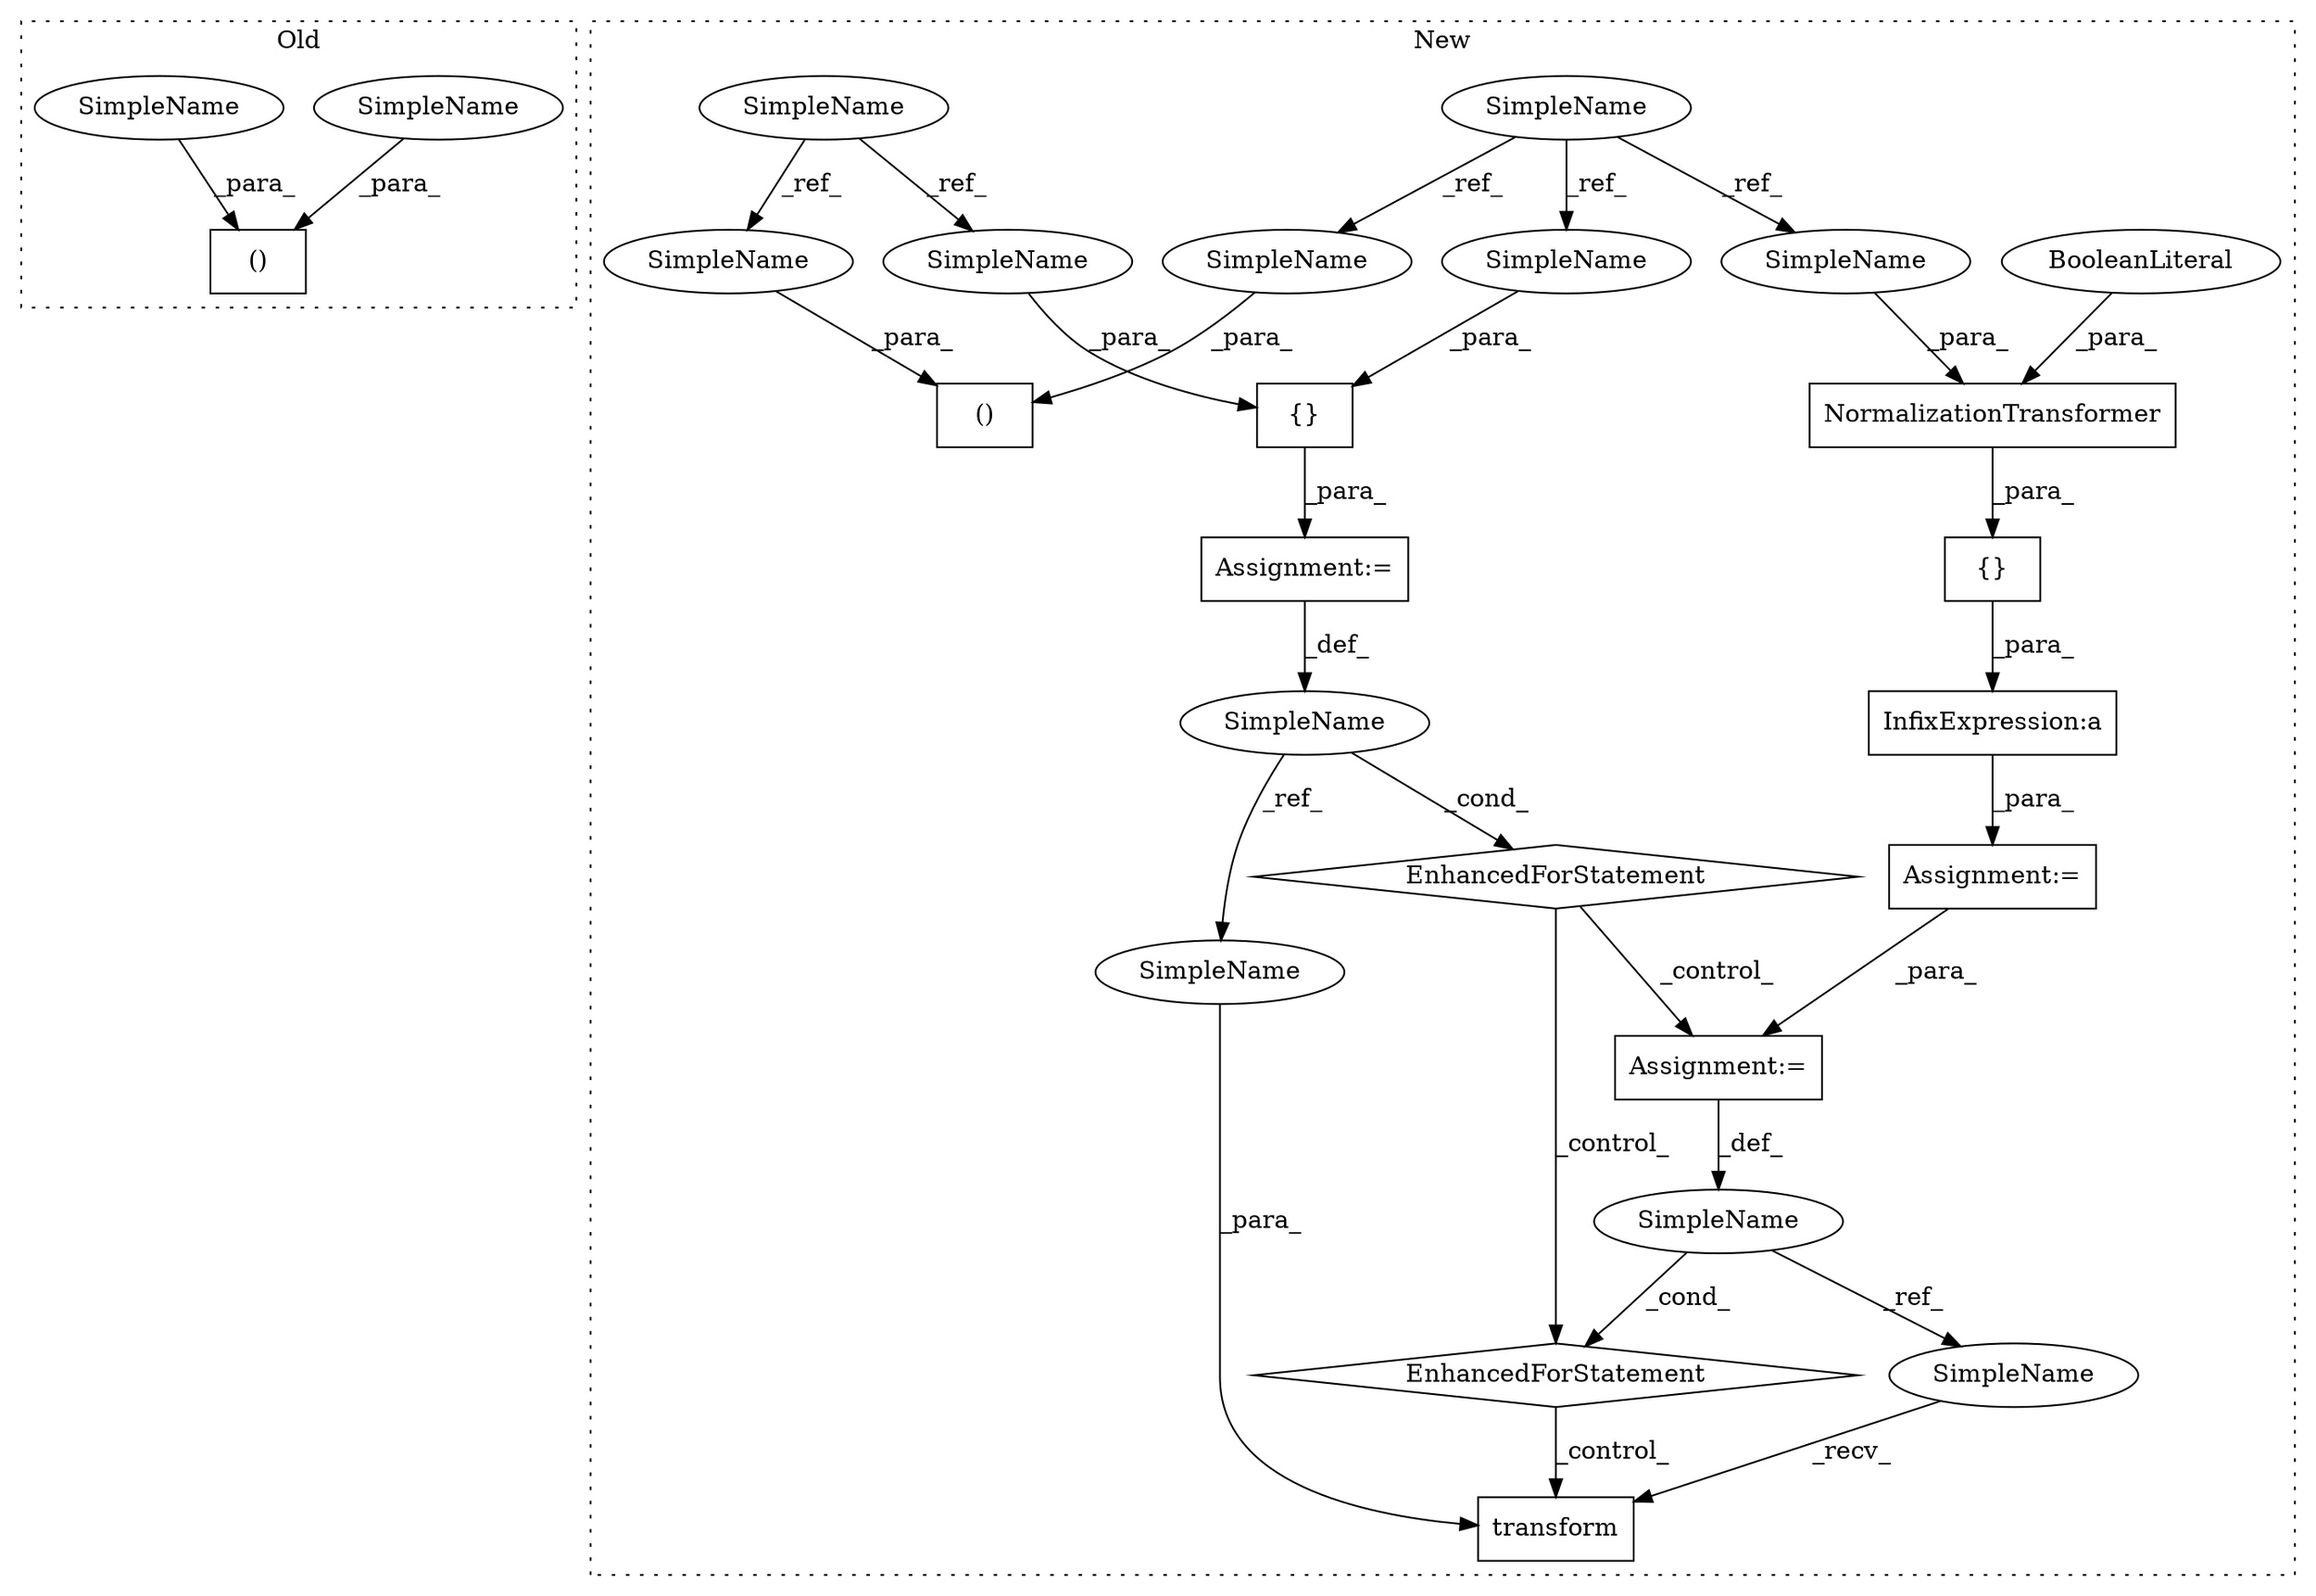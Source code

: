 digraph G {
subgraph cluster0 {
1 [label="()" a="106" s="6788" l="77" shape="box"];
25 [label="SimpleName" a="42" s="6788" l="13" shape="ellipse"];
26 [label="SimpleName" a="42" s="6814" l="12" shape="ellipse"];
label = "Old";
style="dotted";
}
subgraph cluster1 {
2 [label="NormalizationTransformer" a="32" s="8056,8099" l="25,1" shape="box"];
3 [label="InfixExpression:a" a="27" s="8139" l="3" shape="box"];
4 [label="{}" a="4" s="8055,8100" l="1,1" shape="box"];
5 [label="BooleanLiteral" a="9" s="8081" l="4" shape="ellipse"];
6 [label="Assignment:=" a="7" s="8119" l="1" shape="box"];
7 [label="SimpleName" a="42" s="7236" l="13" shape="ellipse"];
8 [label="()" a="106" s="7869" l="38" shape="box"];
9 [label="SimpleName" a="42" s="6511" l="12" shape="ellipse"];
10 [label="{}" a="4" s="8244,8271" l="1,1" shape="box"];
11 [label="transform" a="32" s="8436,8453" l="10,1" shape="box"];
12 [label="EnhancedForStatement" a="70" s="8168,8272" l="53,2" shape="diamond"];
13 [label="SimpleName" a="42" s="8386" l="11" shape="ellipse"];
14 [label="EnhancedForStatement" a="70" s="8282,8412" l="57,2" shape="diamond"];
15 [label="SimpleName" a="42" s="8225" l="7" shape="ellipse"];
16 [label="Assignment:=" a="7" s="8282,8412" l="57,2" shape="box"];
17 [label="Assignment:=" a="7" s="8168,8272" l="53,2" shape="box"];
18 [label="SimpleName" a="42" s="8424" l="11" shape="ellipse"];
19 [label="SimpleName" a="42" s="7869" l="13" shape="ellipse"];
20 [label="SimpleName" a="42" s="8086" l="13" shape="ellipse"];
21 [label="SimpleName" a="42" s="8245" l="13" shape="ellipse"];
22 [label="SimpleName" a="42" s="8446" l="7" shape="ellipse"];
23 [label="SimpleName" a="42" s="8259" l="12" shape="ellipse"];
24 [label="SimpleName" a="42" s="7895" l="12" shape="ellipse"];
label = "New";
style="dotted";
}
2 -> 4 [label="_para_"];
3 -> 6 [label="_para_"];
4 -> 3 [label="_para_"];
5 -> 2 [label="_para_"];
6 -> 16 [label="_para_"];
7 -> 19 [label="_ref_"];
7 -> 21 [label="_ref_"];
7 -> 20 [label="_ref_"];
9 -> 23 [label="_ref_"];
9 -> 24 [label="_ref_"];
10 -> 17 [label="_para_"];
12 -> 14 [label="_control_"];
12 -> 16 [label="_control_"];
13 -> 14 [label="_cond_"];
13 -> 18 [label="_ref_"];
14 -> 11 [label="_control_"];
15 -> 12 [label="_cond_"];
15 -> 22 [label="_ref_"];
16 -> 13 [label="_def_"];
17 -> 15 [label="_def_"];
18 -> 11 [label="_recv_"];
19 -> 8 [label="_para_"];
20 -> 2 [label="_para_"];
21 -> 10 [label="_para_"];
22 -> 11 [label="_para_"];
23 -> 10 [label="_para_"];
24 -> 8 [label="_para_"];
25 -> 1 [label="_para_"];
26 -> 1 [label="_para_"];
}